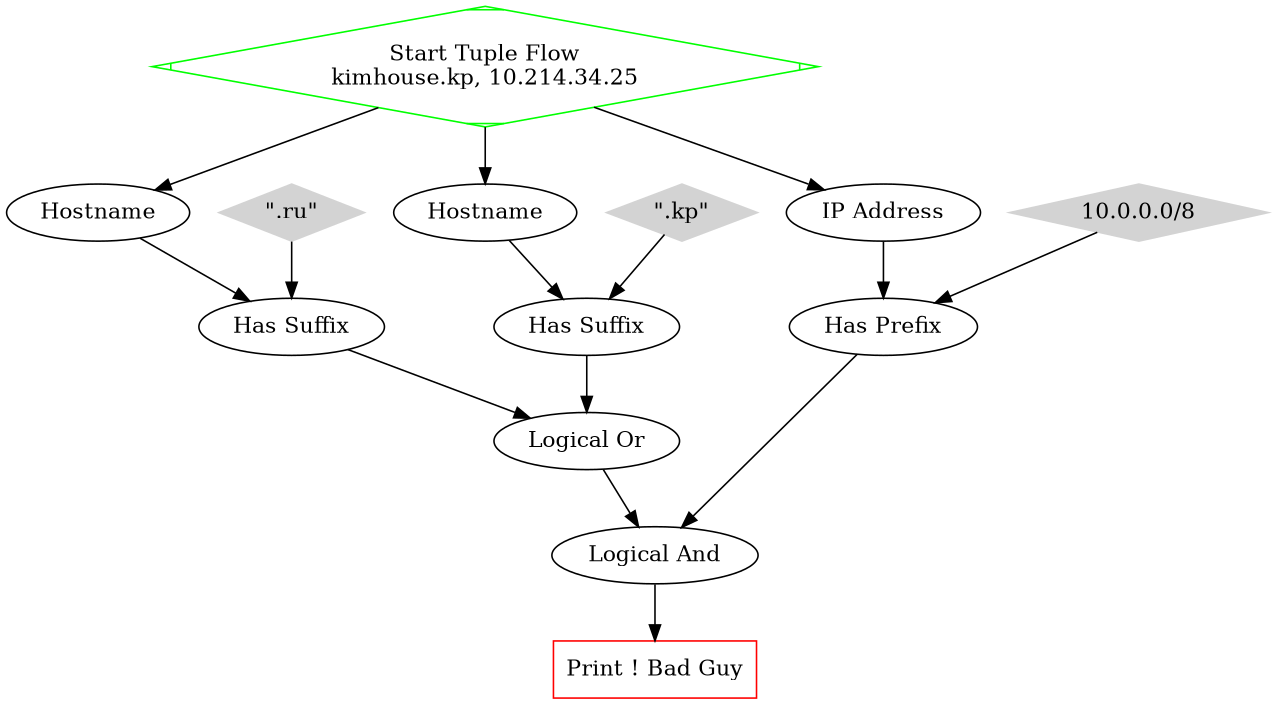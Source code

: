 digraph G {

	graph [
		size="8.5,8.5"
	];
	Hostname1 [label="Hostname"]
	Hostname2 [label="Hostname"]
	HasSuffix1 [label="Has Suffix"]
	HasSuffix2 [label="Has Suffix"]
	HasPrefix1 [label="Has Prefix"]
	Start [label="Start Tuple Flow\nkimhouse.kp, 10.214.34.25"]
	OR1 [label="Logical Or"]
	AND1 [label="Logical And"]

	Start -> "IP Address";
	"IP Address" -> HasPrefix1
	"10.0.0.0/8" -> HasPrefix1
	"10.0.0.0/8" [color=lightgrey,style=filled,shape=diamond];

	Start -> Hostname1;
	Hostname1 -> HasSuffix1
	".ru" -> HasSuffix1
	".ru" [label="\".ru\"", color=lightgrey,style=filled,shape=diamond];

	Start -> Hostname2;
	Hostname2 -> HasSuffix2
	".kp" -> HasSuffix2
	".kp" [label="\".kp\"", color=lightgrey,style=filled,shape=diamond];

	HasSuffix1 -> OR1
	HasSuffix2 -> OR1
	OR1 -> AND1
	HasPrefix1 -> AND1
	AND1->Print

	Start [shape=Mdiamond, color=green];
	Print [shape=box, color=red, label="Print ! Bad Guy"];
}
